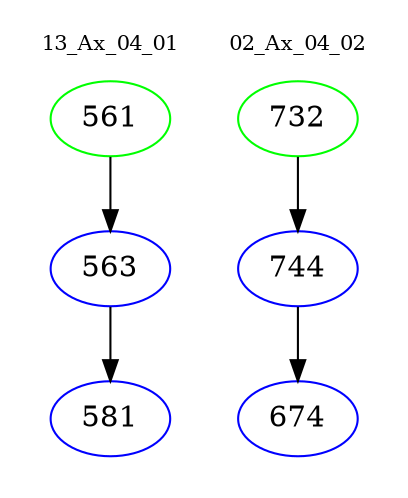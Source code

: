 digraph{
subgraph cluster_0 {
color = white
label = "13_Ax_04_01";
fontsize=10;
T0_561 [label="561", color="green"]
T0_561 -> T0_563 [color="black"]
T0_563 [label="563", color="blue"]
T0_563 -> T0_581 [color="black"]
T0_581 [label="581", color="blue"]
}
subgraph cluster_1 {
color = white
label = "02_Ax_04_02";
fontsize=10;
T1_732 [label="732", color="green"]
T1_732 -> T1_744 [color="black"]
T1_744 [label="744", color="blue"]
T1_744 -> T1_674 [color="black"]
T1_674 [label="674", color="blue"]
}
}
